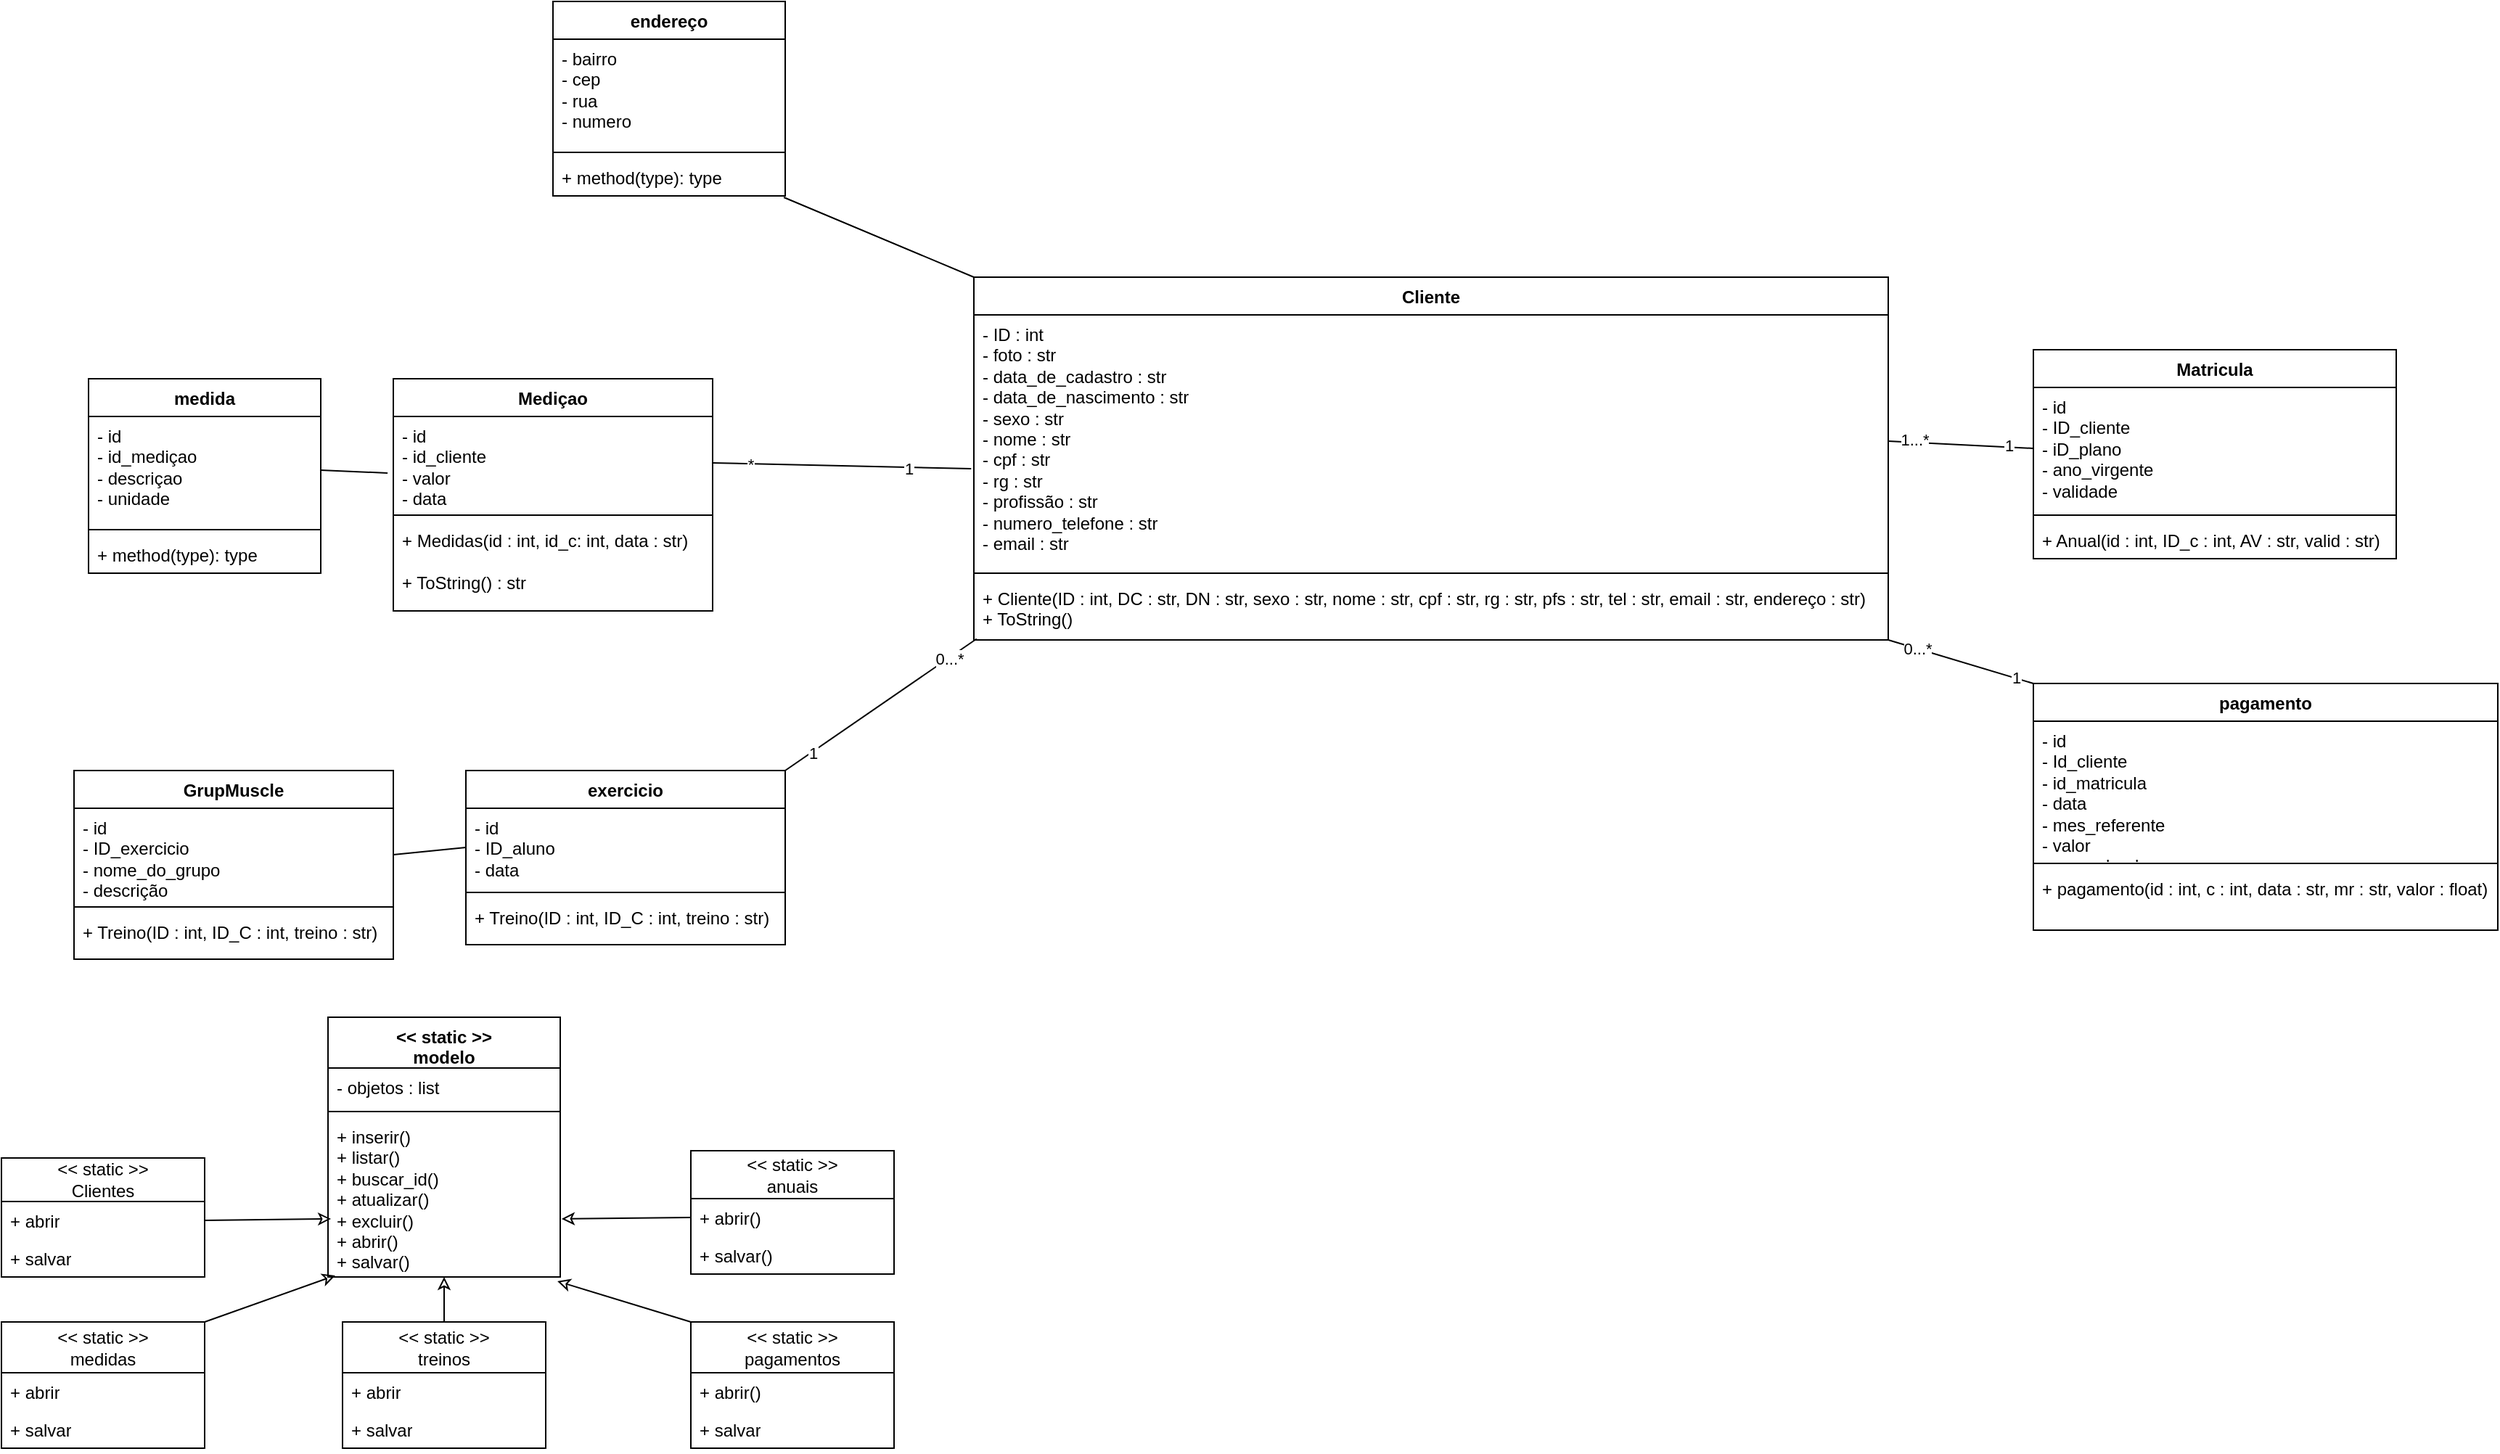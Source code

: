 <mxfile version="26.0.10">
  <diagram name="Página-1" id="hUZD1vpl5YjPBfnvqWsc">
    <mxGraphModel dx="1783" dy="485" grid="1" gridSize="10" guides="1" tooltips="1" connect="1" arrows="1" fold="1" page="1" pageScale="1" pageWidth="827" pageHeight="1169" math="0" shadow="0">
      <root>
        <mxCell id="0" />
        <mxCell id="1" parent="0" />
        <mxCell id="XV5S56shHWVsJy7ZyUxP-1" value="Cliente" style="swimlane;fontStyle=1;align=center;verticalAlign=top;childLayout=stackLayout;horizontal=1;startSize=26;horizontalStack=0;resizeParent=1;resizeParentMax=0;resizeLast=0;collapsible=1;marginBottom=0;whiteSpace=wrap;html=1;fontFamily=Helvetica;" parent="1" vertex="1">
          <mxGeometry x="140" y="280" width="630" height="250" as="geometry" />
        </mxCell>
        <mxCell id="XV5S56shHWVsJy7ZyUxP-2" value="- ID : int&lt;div&gt;- foto : str&amp;nbsp;&lt;br&gt;&lt;div&gt;- data_de_cadastro : str&lt;/div&gt;&lt;div&gt;- data_de_nascimento : str&lt;/div&gt;&lt;div&gt;- sexo : str&lt;/div&gt;&lt;div&gt;- nome : str&lt;/div&gt;&lt;div&gt;- cpf : str&lt;/div&gt;&lt;div&gt;- rg : str&lt;/div&gt;&lt;div&gt;- profissão : str&lt;/div&gt;&lt;div&gt;- numero_telefone : str&lt;/div&gt;&lt;div&gt;- email : str&lt;/div&gt;&lt;div&gt;&lt;br&gt;&lt;/div&gt;&lt;/div&gt;" style="text;strokeColor=none;fillColor=none;align=left;verticalAlign=top;spacingLeft=4;spacingRight=4;overflow=hidden;rotatable=0;points=[[0,0.5],[1,0.5]];portConstraint=eastwest;whiteSpace=wrap;html=1;fontFamily=Helvetica;" parent="XV5S56shHWVsJy7ZyUxP-1" vertex="1">
          <mxGeometry y="26" width="630" height="174" as="geometry" />
        </mxCell>
        <mxCell id="XV5S56shHWVsJy7ZyUxP-3" value="" style="line;strokeWidth=1;fillColor=none;align=left;verticalAlign=middle;spacingTop=-1;spacingLeft=3;spacingRight=3;rotatable=0;labelPosition=right;points=[];portConstraint=eastwest;strokeColor=inherit;fontFamily=Helvetica;" parent="XV5S56shHWVsJy7ZyUxP-1" vertex="1">
          <mxGeometry y="200" width="630" height="8" as="geometry" />
        </mxCell>
        <mxCell id="XV5S56shHWVsJy7ZyUxP-4" value="+ Cliente(ID : int, DC : str, DN : str, sexo : str, nome : str, cpf : str, rg : str, pfs : str, tel : str, email : str, endereço : str)&lt;div&gt;+ ToString()&lt;/div&gt;&lt;div&gt;&amp;nbsp;&lt;/div&gt;" style="text;strokeColor=none;fillColor=none;align=left;verticalAlign=top;spacingLeft=4;spacingRight=4;overflow=hidden;rotatable=0;points=[[0,0.5],[1,0.5]];portConstraint=eastwest;whiteSpace=wrap;html=1;fontFamily=Helvetica;" parent="XV5S56shHWVsJy7ZyUxP-1" vertex="1">
          <mxGeometry y="208" width="630" height="42" as="geometry" />
        </mxCell>
        <mxCell id="XV5S56shHWVsJy7ZyUxP-6" value="Mediçao" style="swimlane;fontStyle=1;align=center;verticalAlign=top;childLayout=stackLayout;horizontal=1;startSize=26;horizontalStack=0;resizeParent=1;resizeParentMax=0;resizeLast=0;collapsible=1;marginBottom=0;whiteSpace=wrap;html=1;fontFamily=Helvetica;" parent="1" vertex="1">
          <mxGeometry x="-260" y="350" width="220" height="160" as="geometry" />
        </mxCell>
        <mxCell id="XV5S56shHWVsJy7ZyUxP-7" value="- id&lt;div&gt;- id_cliente&lt;/div&gt;&lt;div&gt;- valor&lt;/div&gt;&lt;div&gt;- data&lt;/div&gt;" style="text;strokeColor=none;fillColor=none;align=left;verticalAlign=top;spacingLeft=4;spacingRight=4;overflow=hidden;rotatable=0;points=[[0,0.5],[1,0.5]];portConstraint=eastwest;whiteSpace=wrap;html=1;fontFamily=Helvetica;" parent="XV5S56shHWVsJy7ZyUxP-6" vertex="1">
          <mxGeometry y="26" width="220" height="64" as="geometry" />
        </mxCell>
        <mxCell id="XV5S56shHWVsJy7ZyUxP-8" value="" style="line;strokeWidth=1;fillColor=none;align=left;verticalAlign=middle;spacingTop=-1;spacingLeft=3;spacingRight=3;rotatable=0;labelPosition=right;points=[];portConstraint=eastwest;strokeColor=inherit;fontFamily=Helvetica;" parent="XV5S56shHWVsJy7ZyUxP-6" vertex="1">
          <mxGeometry y="90" width="220" height="8" as="geometry" />
        </mxCell>
        <mxCell id="XV5S56shHWVsJy7ZyUxP-9" value="+ Medidas(id : int, id_c: int, data : str&lt;span style=&quot;background-color: transparent; color: light-dark(rgb(0, 0, 0), rgb(255, 255, 255));&quot;&gt;)&lt;/span&gt;&lt;div&gt;&lt;span style=&quot;background-color: transparent; color: light-dark(rgb(0, 0, 0), rgb(255, 255, 255));&quot;&gt;&lt;br&gt;&lt;/span&gt;&lt;/div&gt;&lt;div&gt;&lt;span style=&quot;background-color: transparent; color: light-dark(rgb(0, 0, 0), rgb(255, 255, 255));&quot;&gt;+ ToString() : str&lt;/span&gt;&lt;/div&gt;" style="text;strokeColor=none;fillColor=none;align=left;verticalAlign=top;spacingLeft=4;spacingRight=4;overflow=hidden;rotatable=0;points=[[0,0.5],[1,0.5]];portConstraint=eastwest;whiteSpace=wrap;html=1;fontFamily=Helvetica;" parent="XV5S56shHWVsJy7ZyUxP-6" vertex="1">
          <mxGeometry y="98" width="220" height="62" as="geometry" />
        </mxCell>
        <mxCell id="XV5S56shHWVsJy7ZyUxP-10" value="Matricula" style="swimlane;fontStyle=1;align=center;verticalAlign=top;childLayout=stackLayout;horizontal=1;startSize=26;horizontalStack=0;resizeParent=1;resizeParentMax=0;resizeLast=0;collapsible=1;marginBottom=0;whiteSpace=wrap;html=1;fontFamily=Helvetica;" parent="1" vertex="1">
          <mxGeometry x="870" y="330" width="250" height="144" as="geometry" />
        </mxCell>
        <mxCell id="XV5S56shHWVsJy7ZyUxP-11" value="- id&lt;div&gt;- ID_cliente&lt;/div&gt;&lt;div&gt;- iD_plano&lt;/div&gt;&lt;div&gt;- ano_virgente&lt;/div&gt;&lt;div&gt;- validade&lt;/div&gt;" style="text;strokeColor=none;fillColor=none;align=left;verticalAlign=top;spacingLeft=4;spacingRight=4;overflow=hidden;rotatable=0;points=[[0,0.5],[1,0.5]];portConstraint=eastwest;whiteSpace=wrap;html=1;fontFamily=Helvetica;" parent="XV5S56shHWVsJy7ZyUxP-10" vertex="1">
          <mxGeometry y="26" width="250" height="84" as="geometry" />
        </mxCell>
        <mxCell id="XV5S56shHWVsJy7ZyUxP-12" value="" style="line;strokeWidth=1;fillColor=none;align=left;verticalAlign=middle;spacingTop=-1;spacingLeft=3;spacingRight=3;rotatable=0;labelPosition=right;points=[];portConstraint=eastwest;strokeColor=inherit;fontFamily=Helvetica;" parent="XV5S56shHWVsJy7ZyUxP-10" vertex="1">
          <mxGeometry y="110" width="250" height="8" as="geometry" />
        </mxCell>
        <mxCell id="XV5S56shHWVsJy7ZyUxP-13" value="+ Anual(id : int, ID_c : int, AV : str, valid : str&lt;span style=&quot;background-color: transparent; color: light-dark(rgb(0, 0, 0), rgb(255, 255, 255));&quot;&gt;)&lt;/span&gt;" style="text;strokeColor=none;fillColor=none;align=left;verticalAlign=top;spacingLeft=4;spacingRight=4;overflow=hidden;rotatable=0;points=[[0,0.5],[1,0.5]];portConstraint=eastwest;whiteSpace=wrap;html=1;fontFamily=Helvetica;" parent="XV5S56shHWVsJy7ZyUxP-10" vertex="1">
          <mxGeometry y="118" width="250" height="26" as="geometry" />
        </mxCell>
        <mxCell id="XV5S56shHWVsJy7ZyUxP-14" value="pagamento" style="swimlane;fontStyle=1;align=center;verticalAlign=top;childLayout=stackLayout;horizontal=1;startSize=26;horizontalStack=0;resizeParent=1;resizeParentMax=0;resizeLast=0;collapsible=1;marginBottom=0;whiteSpace=wrap;html=1;fontFamily=Helvetica;" parent="1" vertex="1">
          <mxGeometry x="870" y="560" width="320" height="170" as="geometry" />
        </mxCell>
        <mxCell id="XV5S56shHWVsJy7ZyUxP-15" value="- id&lt;div&gt;- Id_cliente&lt;/div&gt;&lt;div&gt;- id_matricula&lt;/div&gt;&lt;div&gt;- data&lt;/div&gt;&lt;div&gt;- mes_referente&lt;/div&gt;&lt;div&gt;- valor&lt;/div&gt;&lt;div&gt;- pago : boolean&lt;/div&gt;" style="text;strokeColor=none;fillColor=none;align=left;verticalAlign=top;spacingLeft=4;spacingRight=4;overflow=hidden;rotatable=0;points=[[0,0.5],[1,0.5]];portConstraint=eastwest;whiteSpace=wrap;html=1;fontFamily=Helvetica;" parent="XV5S56shHWVsJy7ZyUxP-14" vertex="1">
          <mxGeometry y="26" width="320" height="94" as="geometry" />
        </mxCell>
        <mxCell id="XV5S56shHWVsJy7ZyUxP-16" value="" style="line;strokeWidth=1;fillColor=none;align=left;verticalAlign=middle;spacingTop=-1;spacingLeft=3;spacingRight=3;rotatable=0;labelPosition=right;points=[];portConstraint=eastwest;strokeColor=inherit;fontFamily=Helvetica;" parent="XV5S56shHWVsJy7ZyUxP-14" vertex="1">
          <mxGeometry y="120" width="320" height="8" as="geometry" />
        </mxCell>
        <mxCell id="XV5S56shHWVsJy7ZyUxP-17" value="+ pagamento(id : int, c : int, data : str, mr : str, valor : float)" style="text;strokeColor=none;fillColor=none;align=left;verticalAlign=top;spacingLeft=4;spacingRight=4;overflow=hidden;rotatable=0;points=[[0,0.5],[1,0.5]];portConstraint=eastwest;whiteSpace=wrap;html=1;fontFamily=Helvetica;" parent="XV5S56shHWVsJy7ZyUxP-14" vertex="1">
          <mxGeometry y="128" width="320" height="42" as="geometry" />
        </mxCell>
        <mxCell id="XV5S56shHWVsJy7ZyUxP-19" value="exercicio" style="swimlane;fontStyle=1;align=center;verticalAlign=top;childLayout=stackLayout;horizontal=1;startSize=26;horizontalStack=0;resizeParent=1;resizeParentMax=0;resizeLast=0;collapsible=1;marginBottom=0;whiteSpace=wrap;html=1;fontFamily=Helvetica;" parent="1" vertex="1">
          <mxGeometry x="-210" y="620" width="220" height="120" as="geometry" />
        </mxCell>
        <mxCell id="XV5S56shHWVsJy7ZyUxP-20" value="- id&lt;div&gt;- ID_aluno&lt;/div&gt;&lt;div&gt;- data&lt;/div&gt;" style="text;strokeColor=none;fillColor=none;align=left;verticalAlign=top;spacingLeft=4;spacingRight=4;overflow=hidden;rotatable=0;points=[[0,0.5],[1,0.5]];portConstraint=eastwest;whiteSpace=wrap;html=1;fontFamily=Helvetica;" parent="XV5S56shHWVsJy7ZyUxP-19" vertex="1">
          <mxGeometry y="26" width="220" height="54" as="geometry" />
        </mxCell>
        <mxCell id="XV5S56shHWVsJy7ZyUxP-21" value="" style="line;strokeWidth=1;fillColor=none;align=left;verticalAlign=middle;spacingTop=-1;spacingLeft=3;spacingRight=3;rotatable=0;labelPosition=right;points=[];portConstraint=eastwest;strokeColor=inherit;fontFamily=Helvetica;" parent="XV5S56shHWVsJy7ZyUxP-19" vertex="1">
          <mxGeometry y="80" width="220" height="8" as="geometry" />
        </mxCell>
        <mxCell id="XV5S56shHWVsJy7ZyUxP-22" value="+ Treino(ID : int, ID_C : int, treino : str)" style="text;strokeColor=none;fillColor=none;align=left;verticalAlign=top;spacingLeft=4;spacingRight=4;overflow=hidden;rotatable=0;points=[[0,0.5],[1,0.5]];portConstraint=eastwest;whiteSpace=wrap;html=1;fontFamily=Helvetica;" parent="XV5S56shHWVsJy7ZyUxP-19" vertex="1">
          <mxGeometry y="88" width="220" height="32" as="geometry" />
        </mxCell>
        <mxCell id="XV5S56shHWVsJy7ZyUxP-24" value="&lt;div&gt;&amp;lt;&amp;lt; static &amp;gt;&amp;gt;&lt;/div&gt;modelo" style="swimlane;fontStyle=1;align=center;verticalAlign=top;childLayout=stackLayout;horizontal=1;startSize=35;horizontalStack=0;resizeParent=1;resizeParentMax=0;resizeLast=0;collapsible=1;marginBottom=0;whiteSpace=wrap;html=1;fontFamily=Helvetica;" parent="1" vertex="1">
          <mxGeometry x="-305" y="790" width="160" height="179" as="geometry" />
        </mxCell>
        <mxCell id="XV5S56shHWVsJy7ZyUxP-25" value="- objetos : list" style="text;strokeColor=none;fillColor=none;align=left;verticalAlign=top;spacingLeft=4;spacingRight=4;overflow=hidden;rotatable=0;points=[[0,0.5],[1,0.5]];portConstraint=eastwest;whiteSpace=wrap;html=1;fontFamily=Helvetica;" parent="XV5S56shHWVsJy7ZyUxP-24" vertex="1">
          <mxGeometry y="35" width="160" height="26" as="geometry" />
        </mxCell>
        <mxCell id="XV5S56shHWVsJy7ZyUxP-26" value="" style="line;strokeWidth=1;fillColor=none;align=left;verticalAlign=middle;spacingTop=-1;spacingLeft=3;spacingRight=3;rotatable=0;labelPosition=right;points=[];portConstraint=eastwest;strokeColor=inherit;fontFamily=Helvetica;" parent="XV5S56shHWVsJy7ZyUxP-24" vertex="1">
          <mxGeometry y="61" width="160" height="8" as="geometry" />
        </mxCell>
        <mxCell id="XV5S56shHWVsJy7ZyUxP-27" value="+ inserir()&lt;div&gt;+ listar()&lt;/div&gt;&lt;div&gt;+ buscar_id()&lt;/div&gt;&lt;div&gt;+ atualizar()&lt;/div&gt;&lt;div&gt;+ excluir()&lt;/div&gt;&lt;div&gt;+ abrir()&lt;/div&gt;&lt;div&gt;+ salvar()&lt;/div&gt;" style="text;strokeColor=none;fillColor=none;align=left;verticalAlign=top;spacingLeft=4;spacingRight=4;overflow=hidden;rotatable=0;points=[[0,0.5],[1,0.5]];portConstraint=eastwest;whiteSpace=wrap;html=1;fontFamily=Helvetica;" parent="XV5S56shHWVsJy7ZyUxP-24" vertex="1">
          <mxGeometry y="69" width="160" height="110" as="geometry" />
        </mxCell>
        <mxCell id="XV5S56shHWVsJy7ZyUxP-32" value="&lt;div&gt;&amp;lt;&amp;lt; static &amp;gt;&amp;gt;&lt;br&gt;&lt;/div&gt;pagamentos" style="swimlane;fontStyle=0;childLayout=stackLayout;horizontal=1;startSize=35;fillColor=none;horizontalStack=0;resizeParent=1;resizeParentMax=0;resizeLast=0;collapsible=1;marginBottom=0;whiteSpace=wrap;html=1;fontFamily=Helvetica;" parent="1" vertex="1">
          <mxGeometry x="-55" y="1000" width="140" height="87" as="geometry" />
        </mxCell>
        <mxCell id="XV5S56shHWVsJy7ZyUxP-33" value="+ abrir()" style="text;strokeColor=none;fillColor=none;align=left;verticalAlign=top;spacingLeft=4;spacingRight=4;overflow=hidden;rotatable=0;points=[[0,0.5],[1,0.5]];portConstraint=eastwest;whiteSpace=wrap;html=1;fontFamily=Helvetica;" parent="XV5S56shHWVsJy7ZyUxP-32" vertex="1">
          <mxGeometry y="35" width="140" height="26" as="geometry" />
        </mxCell>
        <mxCell id="XV5S56shHWVsJy7ZyUxP-34" value="+ salvar" style="text;strokeColor=none;fillColor=none;align=left;verticalAlign=top;spacingLeft=4;spacingRight=4;overflow=hidden;rotatable=0;points=[[0,0.5],[1,0.5]];portConstraint=eastwest;whiteSpace=wrap;html=1;fontFamily=Helvetica;" parent="XV5S56shHWVsJy7ZyUxP-32" vertex="1">
          <mxGeometry y="61" width="140" height="26" as="geometry" />
        </mxCell>
        <mxCell id="XV5S56shHWVsJy7ZyUxP-35" value="&lt;div&gt;&amp;lt;&amp;lt; static &amp;gt;&amp;gt;&lt;br&gt;&lt;/div&gt;treinos" style="swimlane;fontStyle=0;childLayout=stackLayout;horizontal=1;startSize=35;fillColor=none;horizontalStack=0;resizeParent=1;resizeParentMax=0;resizeLast=0;collapsible=1;marginBottom=0;whiteSpace=wrap;html=1;fontFamily=Helvetica;" parent="1" vertex="1">
          <mxGeometry x="-295" y="1000" width="140" height="87" as="geometry" />
        </mxCell>
        <mxCell id="XV5S56shHWVsJy7ZyUxP-36" value="+ abrir" style="text;strokeColor=none;fillColor=none;align=left;verticalAlign=top;spacingLeft=4;spacingRight=4;overflow=hidden;rotatable=0;points=[[0,0.5],[1,0.5]];portConstraint=eastwest;whiteSpace=wrap;html=1;fontFamily=Helvetica;" parent="XV5S56shHWVsJy7ZyUxP-35" vertex="1">
          <mxGeometry y="35" width="140" height="26" as="geometry" />
        </mxCell>
        <mxCell id="XV5S56shHWVsJy7ZyUxP-37" value="+ salvar" style="text;strokeColor=none;fillColor=none;align=left;verticalAlign=top;spacingLeft=4;spacingRight=4;overflow=hidden;rotatable=0;points=[[0,0.5],[1,0.5]];portConstraint=eastwest;whiteSpace=wrap;html=1;fontFamily=Helvetica;" parent="XV5S56shHWVsJy7ZyUxP-35" vertex="1">
          <mxGeometry y="61" width="140" height="26" as="geometry" />
        </mxCell>
        <mxCell id="XV5S56shHWVsJy7ZyUxP-38" value="&lt;div&gt;&amp;lt;&amp;lt; static &amp;gt;&amp;gt;&lt;br&gt;&lt;/div&gt;medidas" style="swimlane;fontStyle=0;childLayout=stackLayout;horizontal=1;startSize=35;fillColor=none;horizontalStack=0;resizeParent=1;resizeParentMax=0;resizeLast=0;collapsible=1;marginBottom=0;whiteSpace=wrap;html=1;fontFamily=Helvetica;" parent="1" vertex="1">
          <mxGeometry x="-530" y="1000" width="140" height="87" as="geometry" />
        </mxCell>
        <mxCell id="XV5S56shHWVsJy7ZyUxP-39" value="+ abrir" style="text;strokeColor=none;fillColor=none;align=left;verticalAlign=top;spacingLeft=4;spacingRight=4;overflow=hidden;rotatable=0;points=[[0,0.5],[1,0.5]];portConstraint=eastwest;whiteSpace=wrap;html=1;fontFamily=Helvetica;" parent="XV5S56shHWVsJy7ZyUxP-38" vertex="1">
          <mxGeometry y="35" width="140" height="26" as="geometry" />
        </mxCell>
        <mxCell id="XV5S56shHWVsJy7ZyUxP-40" value="+ salvar" style="text;strokeColor=none;fillColor=none;align=left;verticalAlign=top;spacingLeft=4;spacingRight=4;overflow=hidden;rotatable=0;points=[[0,0.5],[1,0.5]];portConstraint=eastwest;whiteSpace=wrap;html=1;fontFamily=Helvetica;" parent="XV5S56shHWVsJy7ZyUxP-38" vertex="1">
          <mxGeometry y="61" width="140" height="26" as="geometry" />
        </mxCell>
        <mxCell id="XV5S56shHWVsJy7ZyUxP-41" value="&lt;div&gt;&amp;lt;&amp;lt; static &amp;gt;&amp;gt;&lt;br&gt;&lt;/div&gt;Clientes" style="swimlane;fontStyle=0;childLayout=stackLayout;horizontal=1;startSize=30;fillColor=none;horizontalStack=0;resizeParent=1;resizeParentMax=0;resizeLast=0;collapsible=1;marginBottom=0;whiteSpace=wrap;html=1;fontFamily=Helvetica;" parent="1" vertex="1">
          <mxGeometry x="-530" y="887" width="140" height="82" as="geometry" />
        </mxCell>
        <mxCell id="XV5S56shHWVsJy7ZyUxP-42" value="+ abrir" style="text;strokeColor=none;fillColor=none;align=left;verticalAlign=top;spacingLeft=4;spacingRight=4;overflow=hidden;rotatable=0;points=[[0,0.5],[1,0.5]];portConstraint=eastwest;whiteSpace=wrap;html=1;fontFamily=Helvetica;" parent="XV5S56shHWVsJy7ZyUxP-41" vertex="1">
          <mxGeometry y="30" width="140" height="26" as="geometry" />
        </mxCell>
        <mxCell id="XV5S56shHWVsJy7ZyUxP-43" value="+ salvar" style="text;strokeColor=none;fillColor=none;align=left;verticalAlign=top;spacingLeft=4;spacingRight=4;overflow=hidden;rotatable=0;points=[[0,0.5],[1,0.5]];portConstraint=eastwest;whiteSpace=wrap;html=1;fontFamily=Helvetica;" parent="XV5S56shHWVsJy7ZyUxP-41" vertex="1">
          <mxGeometry y="56" width="140" height="26" as="geometry" />
        </mxCell>
        <mxCell id="XV5S56shHWVsJy7ZyUxP-44" value="&lt;div&gt;&amp;lt;&amp;lt; static &amp;gt;&amp;gt;&lt;br&gt;&lt;/div&gt;anuais" style="swimlane;fontStyle=0;childLayout=stackLayout;horizontal=1;startSize=33;fillColor=none;horizontalStack=0;resizeParent=1;resizeParentMax=0;resizeLast=0;collapsible=1;marginBottom=0;whiteSpace=wrap;html=1;fontFamily=Helvetica;" parent="1" vertex="1">
          <mxGeometry x="-55" y="882" width="140" height="85" as="geometry" />
        </mxCell>
        <mxCell id="XV5S56shHWVsJy7ZyUxP-45" value="+ abrir()" style="text;strokeColor=none;fillColor=none;align=left;verticalAlign=top;spacingLeft=4;spacingRight=4;overflow=hidden;rotatable=0;points=[[0,0.5],[1,0.5]];portConstraint=eastwest;whiteSpace=wrap;html=1;fontFamily=Helvetica;" parent="XV5S56shHWVsJy7ZyUxP-44" vertex="1">
          <mxGeometry y="33" width="140" height="26" as="geometry" />
        </mxCell>
        <mxCell id="XV5S56shHWVsJy7ZyUxP-46" value="+ salvar()" style="text;strokeColor=none;fillColor=none;align=left;verticalAlign=top;spacingLeft=4;spacingRight=4;overflow=hidden;rotatable=0;points=[[0,0.5],[1,0.5]];portConstraint=eastwest;whiteSpace=wrap;html=1;fontFamily=Helvetica;" parent="XV5S56shHWVsJy7ZyUxP-44" vertex="1">
          <mxGeometry y="59" width="140" height="26" as="geometry" />
        </mxCell>
        <mxCell id="XV5S56shHWVsJy7ZyUxP-50" style="rounded=0;orthogonalLoop=1;jettySize=auto;html=1;exitX=0;exitY=0.5;exitDx=0;exitDy=0;entryX=1.006;entryY=0.636;entryDx=0;entryDy=0;entryPerimeter=0;endArrow=classic;endFill=0;fontFamily=Helvetica;" parent="1" source="XV5S56shHWVsJy7ZyUxP-45" target="XV5S56shHWVsJy7ZyUxP-27" edge="1">
          <mxGeometry relative="1" as="geometry" />
        </mxCell>
        <mxCell id="XV5S56shHWVsJy7ZyUxP-51" style="edgeStyle=none;shape=connector;rounded=0;orthogonalLoop=1;jettySize=auto;html=1;exitX=0;exitY=0;exitDx=0;exitDy=0;entryX=0.988;entryY=1.027;entryDx=0;entryDy=0;entryPerimeter=0;strokeColor=default;align=center;verticalAlign=middle;fontFamily=Helvetica;fontSize=11;fontColor=default;labelBackgroundColor=default;endArrow=classic;endFill=0;" parent="1" source="XV5S56shHWVsJy7ZyUxP-32" target="XV5S56shHWVsJy7ZyUxP-27" edge="1">
          <mxGeometry relative="1" as="geometry" />
        </mxCell>
        <mxCell id="XV5S56shHWVsJy7ZyUxP-52" style="edgeStyle=none;shape=connector;rounded=0;orthogonalLoop=1;jettySize=auto;html=1;exitX=0.5;exitY=0;exitDx=0;exitDy=0;entryX=0.5;entryY=1;entryDx=0;entryDy=0;entryPerimeter=0;strokeColor=default;align=center;verticalAlign=middle;fontFamily=Helvetica;fontSize=11;fontColor=default;labelBackgroundColor=default;endArrow=classic;endFill=0;" parent="1" source="XV5S56shHWVsJy7ZyUxP-35" target="XV5S56shHWVsJy7ZyUxP-27" edge="1">
          <mxGeometry relative="1" as="geometry" />
        </mxCell>
        <mxCell id="XV5S56shHWVsJy7ZyUxP-53" style="edgeStyle=none;shape=connector;rounded=0;orthogonalLoop=1;jettySize=auto;html=1;exitX=1;exitY=0;exitDx=0;exitDy=0;entryX=0.031;entryY=0.991;entryDx=0;entryDy=0;entryPerimeter=0;strokeColor=default;align=center;verticalAlign=middle;fontFamily=Helvetica;fontSize=11;fontColor=default;labelBackgroundColor=default;endArrow=classic;endFill=0;" parent="1" source="XV5S56shHWVsJy7ZyUxP-38" target="XV5S56shHWVsJy7ZyUxP-27" edge="1">
          <mxGeometry relative="1" as="geometry" />
        </mxCell>
        <mxCell id="XV5S56shHWVsJy7ZyUxP-54" style="edgeStyle=none;shape=connector;rounded=0;orthogonalLoop=1;jettySize=auto;html=1;exitX=1;exitY=0.5;exitDx=0;exitDy=0;entryX=0.013;entryY=0.636;entryDx=0;entryDy=0;entryPerimeter=0;strokeColor=default;align=center;verticalAlign=middle;fontFamily=Helvetica;fontSize=11;fontColor=default;labelBackgroundColor=default;endArrow=classic;endFill=0;" parent="1" source="XV5S56shHWVsJy7ZyUxP-42" target="XV5S56shHWVsJy7ZyUxP-27" edge="1">
          <mxGeometry relative="1" as="geometry" />
        </mxCell>
        <mxCell id="XV5S56shHWVsJy7ZyUxP-55" style="edgeStyle=none;shape=connector;rounded=0;orthogonalLoop=1;jettySize=auto;html=1;exitX=1;exitY=0.5;exitDx=0;exitDy=0;entryX=-0.003;entryY=0.609;entryDx=0;entryDy=0;entryPerimeter=0;strokeColor=default;align=center;verticalAlign=middle;fontFamily=Helvetica;fontSize=11;fontColor=default;labelBackgroundColor=default;endArrow=none;endFill=0;startFill=0;" parent="1" source="XV5S56shHWVsJy7ZyUxP-7" target="XV5S56shHWVsJy7ZyUxP-2" edge="1">
          <mxGeometry relative="1" as="geometry" />
        </mxCell>
        <mxCell id="XV5S56shHWVsJy7ZyUxP-56" value="*" style="edgeLabel;html=1;align=center;verticalAlign=middle;resizable=0;points=[];fontFamily=Helvetica;fontSize=11;fontColor=default;labelBackgroundColor=default;" parent="XV5S56shHWVsJy7ZyUxP-55" vertex="1" connectable="0">
          <mxGeometry x="-0.709" relative="1" as="geometry">
            <mxPoint as="offset" />
          </mxGeometry>
        </mxCell>
        <mxCell id="XV5S56shHWVsJy7ZyUxP-57" value="1" style="edgeLabel;html=1;align=center;verticalAlign=middle;resizable=0;points=[];fontFamily=Helvetica;fontSize=11;fontColor=default;labelBackgroundColor=default;" parent="XV5S56shHWVsJy7ZyUxP-55" vertex="1" connectable="0">
          <mxGeometry x="0.444" y="-1" relative="1" as="geometry">
            <mxPoint x="6" as="offset" />
          </mxGeometry>
        </mxCell>
        <mxCell id="XV5S56shHWVsJy7ZyUxP-58" style="edgeStyle=none;shape=connector;rounded=0;orthogonalLoop=1;jettySize=auto;html=1;exitX=0;exitY=0.5;exitDx=0;exitDy=0;entryX=1;entryY=0.5;entryDx=0;entryDy=0;strokeColor=default;align=center;verticalAlign=middle;fontFamily=Helvetica;fontSize=11;fontColor=default;labelBackgroundColor=default;endArrow=none;endFill=0;startFill=0;" parent="1" source="XV5S56shHWVsJy7ZyUxP-11" target="XV5S56shHWVsJy7ZyUxP-2" edge="1">
          <mxGeometry relative="1" as="geometry" />
        </mxCell>
        <mxCell id="XV5S56shHWVsJy7ZyUxP-67" value="1" style="edgeLabel;html=1;align=center;verticalAlign=middle;resizable=0;points=[];fontFamily=Helvetica;fontSize=11;fontColor=default;labelBackgroundColor=default;" parent="XV5S56shHWVsJy7ZyUxP-58" vertex="1" connectable="0">
          <mxGeometry x="-0.66" relative="1" as="geometry">
            <mxPoint y="-1" as="offset" />
          </mxGeometry>
        </mxCell>
        <mxCell id="XV5S56shHWVsJy7ZyUxP-68" value="1...*" style="edgeLabel;html=1;align=center;verticalAlign=middle;resizable=0;points=[];fontFamily=Helvetica;fontSize=11;fontColor=default;labelBackgroundColor=default;" parent="XV5S56shHWVsJy7ZyUxP-58" vertex="1" connectable="0">
          <mxGeometry x="0.64" y="-2" relative="1" as="geometry">
            <mxPoint as="offset" />
          </mxGeometry>
        </mxCell>
        <mxCell id="XV5S56shHWVsJy7ZyUxP-59" style="edgeStyle=none;shape=connector;rounded=0;orthogonalLoop=1;jettySize=auto;html=1;exitX=0;exitY=0;exitDx=0;exitDy=0;entryX=1;entryY=1;entryDx=0;entryDy=0;entryPerimeter=0;strokeColor=default;align=center;verticalAlign=middle;fontFamily=Helvetica;fontSize=11;fontColor=default;labelBackgroundColor=default;startFill=0;endArrow=none;endFill=0;" parent="1" source="XV5S56shHWVsJy7ZyUxP-14" target="XV5S56shHWVsJy7ZyUxP-4" edge="1">
          <mxGeometry relative="1" as="geometry" />
        </mxCell>
        <mxCell id="XV5S56shHWVsJy7ZyUxP-65" value="0...*" style="edgeLabel;html=1;align=center;verticalAlign=middle;resizable=0;points=[];fontFamily=Helvetica;fontSize=11;fontColor=default;labelBackgroundColor=default;" parent="XV5S56shHWVsJy7ZyUxP-59" vertex="1" connectable="0">
          <mxGeometry x="-0.353" y="2" relative="1" as="geometry">
            <mxPoint x="-47" y="-16" as="offset" />
          </mxGeometry>
        </mxCell>
        <mxCell id="XV5S56shHWVsJy7ZyUxP-66" value="1" style="edgeLabel;html=1;align=center;verticalAlign=middle;resizable=0;points=[];fontFamily=Helvetica;fontSize=11;fontColor=default;labelBackgroundColor=default;" parent="XV5S56shHWVsJy7ZyUxP-59" vertex="1" connectable="0">
          <mxGeometry x="-0.305" y="-1" relative="1" as="geometry">
            <mxPoint x="22" y="7" as="offset" />
          </mxGeometry>
        </mxCell>
        <mxCell id="XV5S56shHWVsJy7ZyUxP-60" style="edgeStyle=none;shape=connector;rounded=0;orthogonalLoop=1;jettySize=auto;html=1;exitX=1;exitY=0;exitDx=0;exitDy=0;entryX=0.003;entryY=0.982;entryDx=0;entryDy=0;entryPerimeter=0;strokeColor=default;align=center;verticalAlign=middle;fontFamily=Helvetica;fontSize=11;fontColor=default;labelBackgroundColor=default;startFill=0;endArrow=none;endFill=0;" parent="1" source="XV5S56shHWVsJy7ZyUxP-19" target="XV5S56shHWVsJy7ZyUxP-4" edge="1">
          <mxGeometry relative="1" as="geometry" />
        </mxCell>
        <mxCell id="XV5S56shHWVsJy7ZyUxP-70" value="0...*" style="edgeLabel;html=1;align=center;verticalAlign=middle;resizable=0;points=[];fontFamily=Helvetica;fontSize=11;fontColor=default;labelBackgroundColor=default;" parent="XV5S56shHWVsJy7ZyUxP-60" vertex="1" connectable="0">
          <mxGeometry x="0.711" relative="1" as="geometry">
            <mxPoint as="offset" />
          </mxGeometry>
        </mxCell>
        <mxCell id="XV5S56shHWVsJy7ZyUxP-71" value="1" style="edgeLabel;html=1;align=center;verticalAlign=middle;resizable=0;points=[];fontFamily=Helvetica;fontSize=11;fontColor=default;labelBackgroundColor=default;" parent="XV5S56shHWVsJy7ZyUxP-60" vertex="1" connectable="0">
          <mxGeometry x="-0.695" y="-2" relative="1" as="geometry">
            <mxPoint x="-3" as="offset" />
          </mxGeometry>
        </mxCell>
        <mxCell id="1uOu0MmswzALxyuZXBRw-2" value="medida" style="swimlane;fontStyle=1;align=center;verticalAlign=top;childLayout=stackLayout;horizontal=1;startSize=26;horizontalStack=0;resizeParent=1;resizeParentMax=0;resizeLast=0;collapsible=1;marginBottom=0;whiteSpace=wrap;html=1;" parent="1" vertex="1">
          <mxGeometry x="-470" y="350" width="160" height="134" as="geometry" />
        </mxCell>
        <mxCell id="1uOu0MmswzALxyuZXBRw-3" value="- id&lt;div&gt;- id_mediçao&lt;/div&gt;&lt;div&gt;- descriçao&lt;/div&gt;&lt;div&gt;&lt;span style=&quot;background-color: transparent; color: light-dark(rgb(0, 0, 0), rgb(255, 255, 255));&quot;&gt;- unidade&lt;/span&gt;&lt;/div&gt;&lt;div&gt;&lt;br&gt;&lt;/div&gt;" style="text;strokeColor=none;fillColor=none;align=left;verticalAlign=top;spacingLeft=4;spacingRight=4;overflow=hidden;rotatable=0;points=[[0,0.5],[1,0.5]];portConstraint=eastwest;whiteSpace=wrap;html=1;" parent="1uOu0MmswzALxyuZXBRw-2" vertex="1">
          <mxGeometry y="26" width="160" height="74" as="geometry" />
        </mxCell>
        <mxCell id="1uOu0MmswzALxyuZXBRw-4" value="" style="line;strokeWidth=1;fillColor=none;align=left;verticalAlign=middle;spacingTop=-1;spacingLeft=3;spacingRight=3;rotatable=0;labelPosition=right;points=[];portConstraint=eastwest;strokeColor=inherit;" parent="1uOu0MmswzALxyuZXBRw-2" vertex="1">
          <mxGeometry y="100" width="160" height="8" as="geometry" />
        </mxCell>
        <mxCell id="1uOu0MmswzALxyuZXBRw-5" value="+ method(type): type" style="text;strokeColor=none;fillColor=none;align=left;verticalAlign=top;spacingLeft=4;spacingRight=4;overflow=hidden;rotatable=0;points=[[0,0.5],[1,0.5]];portConstraint=eastwest;whiteSpace=wrap;html=1;" parent="1uOu0MmswzALxyuZXBRw-2" vertex="1">
          <mxGeometry y="108" width="160" height="26" as="geometry" />
        </mxCell>
        <mxCell id="1uOu0MmswzALxyuZXBRw-6" value="endereço" style="swimlane;fontStyle=1;align=center;verticalAlign=top;childLayout=stackLayout;horizontal=1;startSize=26;horizontalStack=0;resizeParent=1;resizeParentMax=0;resizeLast=0;collapsible=1;marginBottom=0;whiteSpace=wrap;html=1;" parent="1" vertex="1">
          <mxGeometry x="-150" y="90" width="160" height="134" as="geometry" />
        </mxCell>
        <mxCell id="1uOu0MmswzALxyuZXBRw-7" value="- bairro&lt;div&gt;- cep&lt;/div&gt;&lt;div&gt;- rua&lt;/div&gt;&lt;div&gt;- numero&lt;/div&gt;" style="text;strokeColor=none;fillColor=none;align=left;verticalAlign=top;spacingLeft=4;spacingRight=4;overflow=hidden;rotatable=0;points=[[0,0.5],[1,0.5]];portConstraint=eastwest;whiteSpace=wrap;html=1;" parent="1uOu0MmswzALxyuZXBRw-6" vertex="1">
          <mxGeometry y="26" width="160" height="74" as="geometry" />
        </mxCell>
        <mxCell id="1uOu0MmswzALxyuZXBRw-8" value="" style="line;strokeWidth=1;fillColor=none;align=left;verticalAlign=middle;spacingTop=-1;spacingLeft=3;spacingRight=3;rotatable=0;labelPosition=right;points=[];portConstraint=eastwest;strokeColor=inherit;" parent="1uOu0MmswzALxyuZXBRw-6" vertex="1">
          <mxGeometry y="100" width="160" height="8" as="geometry" />
        </mxCell>
        <mxCell id="1uOu0MmswzALxyuZXBRw-9" value="+ method(type): type" style="text;strokeColor=none;fillColor=none;align=left;verticalAlign=top;spacingLeft=4;spacingRight=4;overflow=hidden;rotatable=0;points=[[0,0.5],[1,0.5]];portConstraint=eastwest;whiteSpace=wrap;html=1;" parent="1uOu0MmswzALxyuZXBRw-6" vertex="1">
          <mxGeometry y="108" width="160" height="26" as="geometry" />
        </mxCell>
        <mxCell id="1uOu0MmswzALxyuZXBRw-10" style="rounded=0;orthogonalLoop=1;jettySize=auto;html=1;exitX=1;exitY=0.5;exitDx=0;exitDy=0;entryX=-0.018;entryY=0.609;entryDx=0;entryDy=0;endArrow=none;startFill=0;entryPerimeter=0;" parent="1" source="1uOu0MmswzALxyuZXBRw-3" target="XV5S56shHWVsJy7ZyUxP-7" edge="1">
          <mxGeometry relative="1" as="geometry" />
        </mxCell>
        <mxCell id="1uOu0MmswzALxyuZXBRw-13" style="rounded=0;orthogonalLoop=1;jettySize=auto;html=1;exitX=0;exitY=0;exitDx=0;exitDy=0;entryX=0.994;entryY=1.038;entryDx=0;entryDy=0;entryPerimeter=0;endArrow=none;startFill=0;" parent="1" source="XV5S56shHWVsJy7ZyUxP-1" target="1uOu0MmswzALxyuZXBRw-9" edge="1">
          <mxGeometry relative="1" as="geometry" />
        </mxCell>
        <mxCell id="1uOu0MmswzALxyuZXBRw-15" value="GrupMuscle" style="swimlane;fontStyle=1;align=center;verticalAlign=top;childLayout=stackLayout;horizontal=1;startSize=26;horizontalStack=0;resizeParent=1;resizeParentMax=0;resizeLast=0;collapsible=1;marginBottom=0;whiteSpace=wrap;html=1;fontFamily=Helvetica;" parent="1" vertex="1">
          <mxGeometry x="-480" y="620" width="220" height="130" as="geometry" />
        </mxCell>
        <mxCell id="1uOu0MmswzALxyuZXBRw-16" value="- id&lt;div&gt;- ID_exercicio&lt;/div&gt;&lt;div&gt;- nome_do_grupo&lt;/div&gt;&lt;div&gt;- descrição&lt;/div&gt;" style="text;strokeColor=none;fillColor=none;align=left;verticalAlign=top;spacingLeft=4;spacingRight=4;overflow=hidden;rotatable=0;points=[[0,0.5],[1,0.5]];portConstraint=eastwest;whiteSpace=wrap;html=1;fontFamily=Helvetica;" parent="1uOu0MmswzALxyuZXBRw-15" vertex="1">
          <mxGeometry y="26" width="220" height="64" as="geometry" />
        </mxCell>
        <mxCell id="1uOu0MmswzALxyuZXBRw-17" value="" style="line;strokeWidth=1;fillColor=none;align=left;verticalAlign=middle;spacingTop=-1;spacingLeft=3;spacingRight=3;rotatable=0;labelPosition=right;points=[];portConstraint=eastwest;strokeColor=inherit;fontFamily=Helvetica;" parent="1uOu0MmswzALxyuZXBRw-15" vertex="1">
          <mxGeometry y="90" width="220" height="8" as="geometry" />
        </mxCell>
        <mxCell id="1uOu0MmswzALxyuZXBRw-18" value="+ Treino(ID : int, ID_C : int, treino : str)" style="text;strokeColor=none;fillColor=none;align=left;verticalAlign=top;spacingLeft=4;spacingRight=4;overflow=hidden;rotatable=0;points=[[0,0.5],[1,0.5]];portConstraint=eastwest;whiteSpace=wrap;html=1;fontFamily=Helvetica;" parent="1uOu0MmswzALxyuZXBRw-15" vertex="1">
          <mxGeometry y="98" width="220" height="32" as="geometry" />
        </mxCell>
        <mxCell id="1uOu0MmswzALxyuZXBRw-19" style="rounded=0;orthogonalLoop=1;jettySize=auto;html=1;exitX=1;exitY=0.5;exitDx=0;exitDy=0;entryX=0;entryY=0.5;entryDx=0;entryDy=0;endArrow=none;startFill=0;" parent="1" source="1uOu0MmswzALxyuZXBRw-16" target="XV5S56shHWVsJy7ZyUxP-20" edge="1">
          <mxGeometry relative="1" as="geometry" />
        </mxCell>
      </root>
    </mxGraphModel>
  </diagram>
</mxfile>
